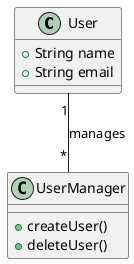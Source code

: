 @startuml classDiagram
class User {
  +String name
  +String email
}

class UserManager {
  +createUser()
  +deleteUser()
}

User "1" -- "*" UserManager : manages
@enduml
